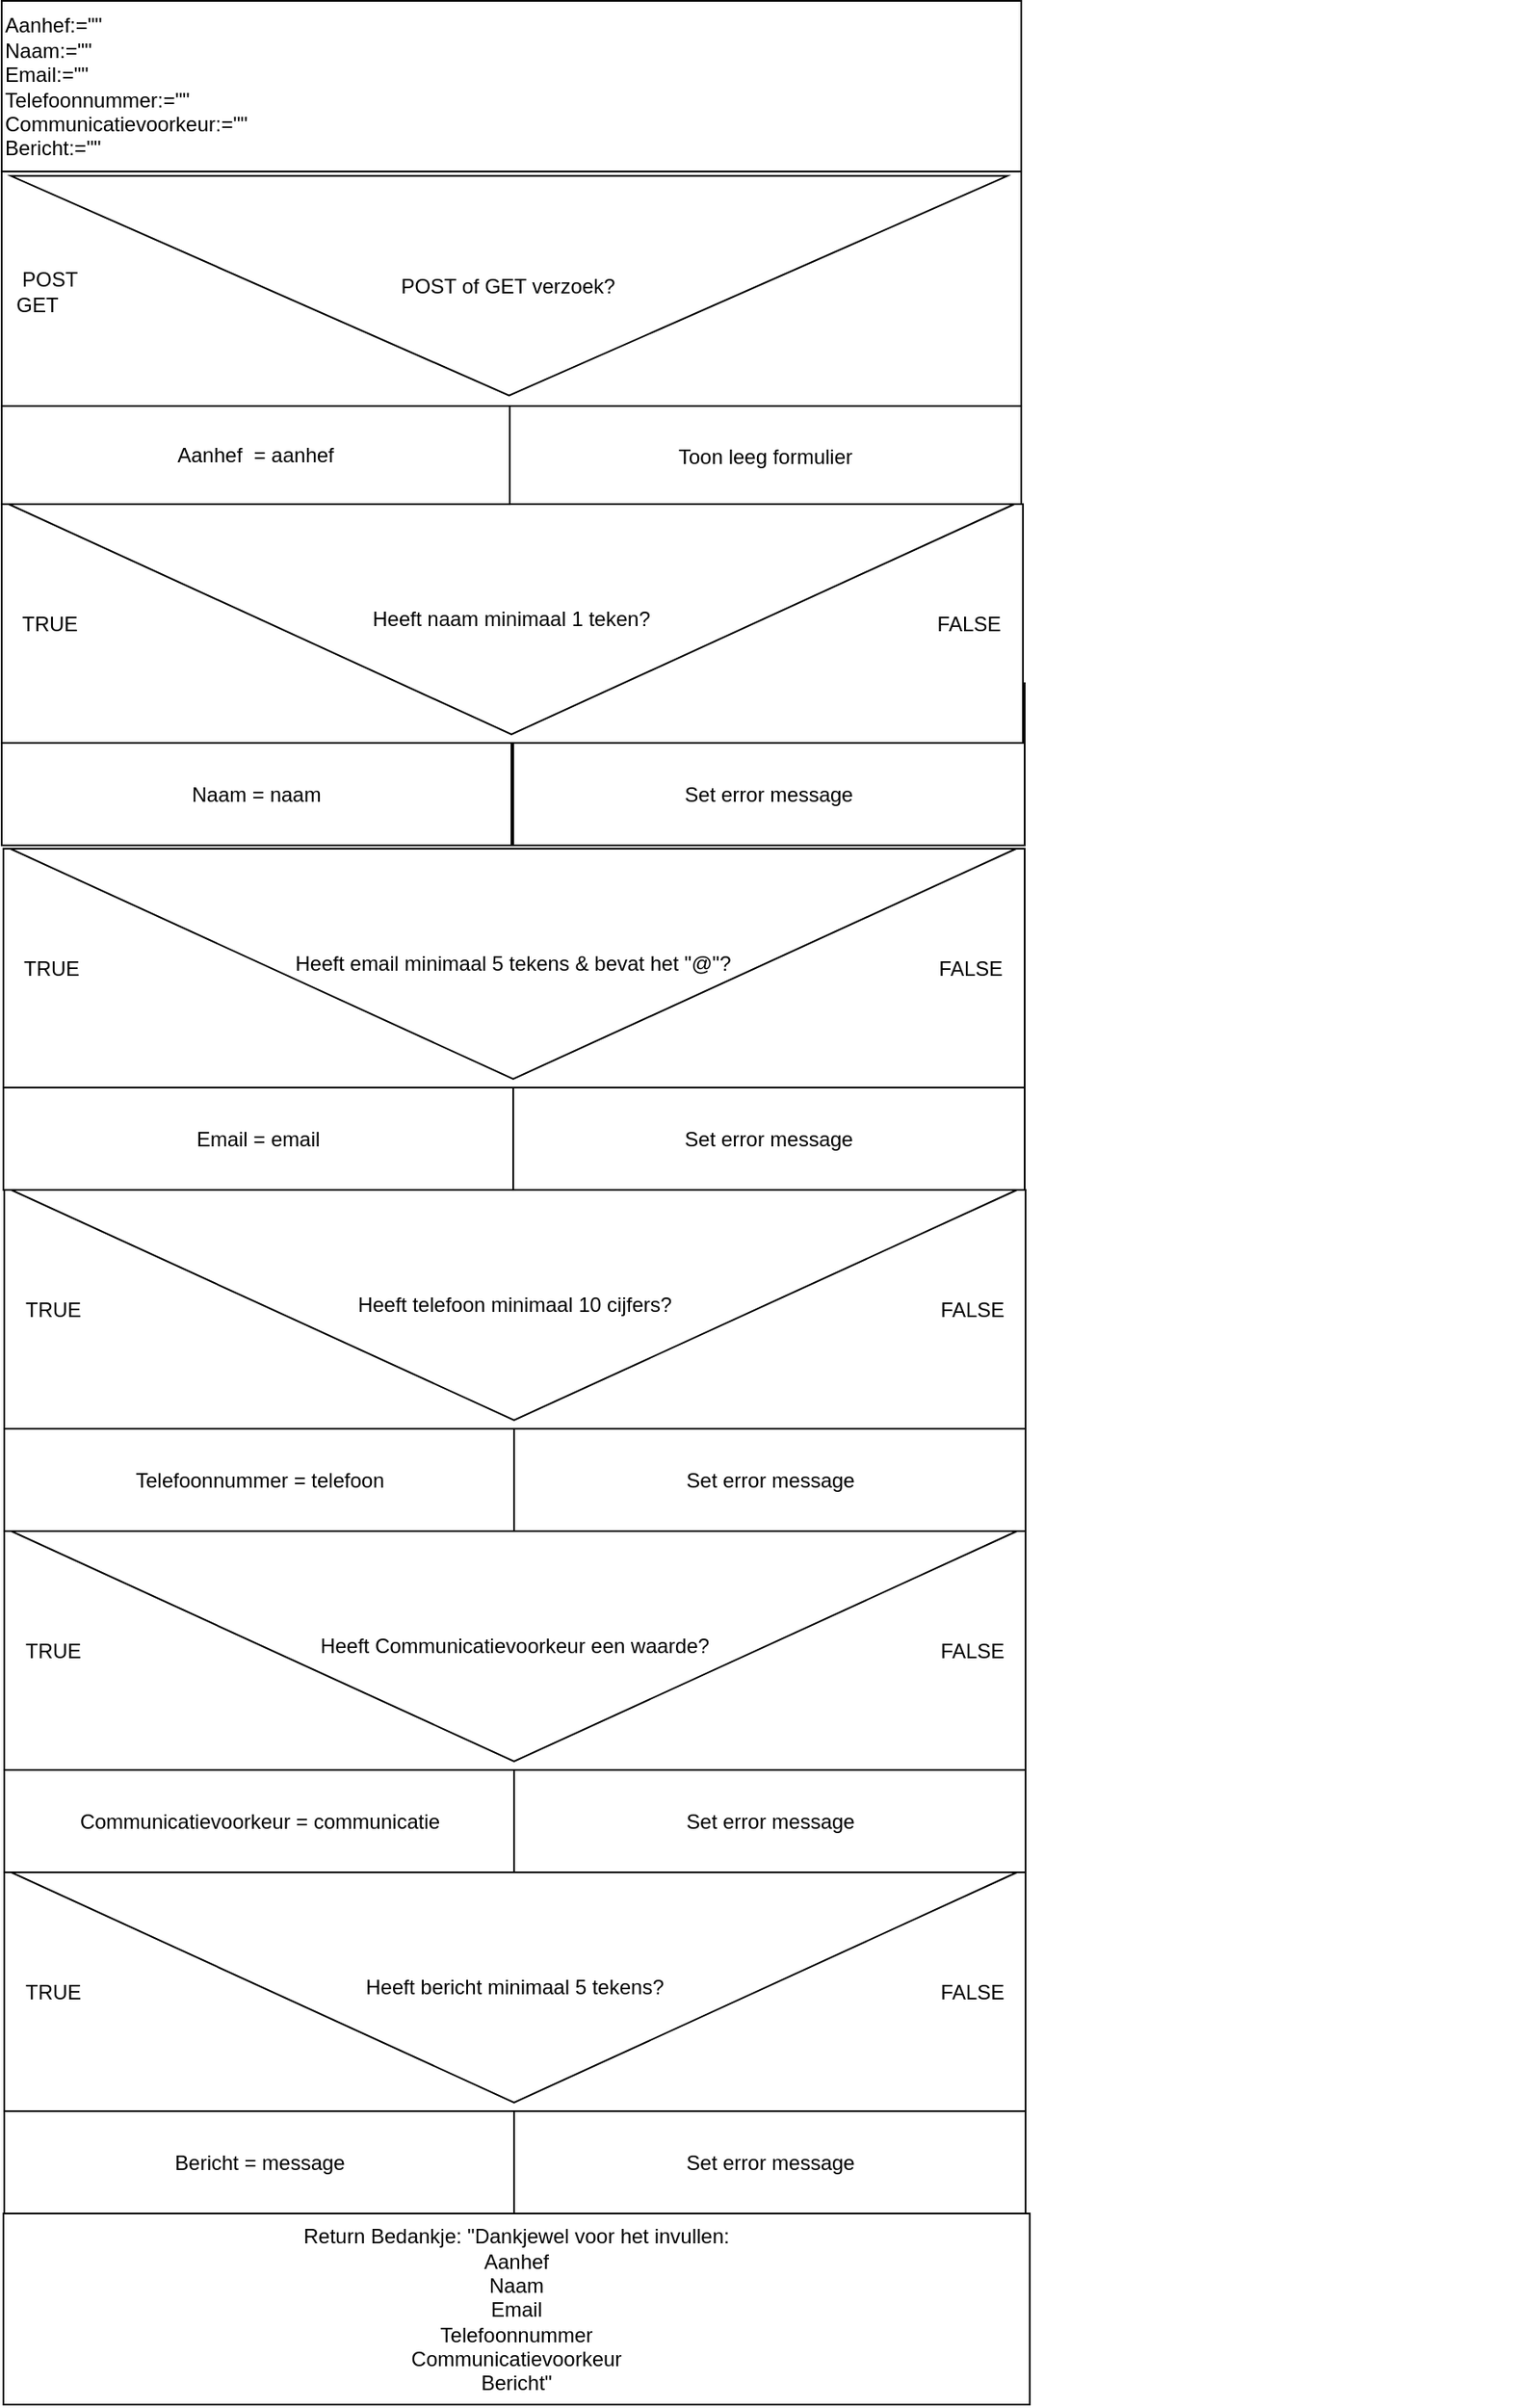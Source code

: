 <mxfile>
    <diagram id="5fwThZ8L4m8g_R8A3FsS" name="Page-1">
        <mxGraphModel dx="1130" dy="792" grid="1" gridSize="10" guides="1" tooltips="1" connect="1" arrows="1" fold="1" page="1" pageScale="1" pageWidth="850" pageHeight="1100" math="0" shadow="0">
            <root>
                <mxCell id="0"/>
                <mxCell id="1" parent="0"/>
                <mxCell id="3" value="&amp;nbsp; &amp;nbsp;POST&lt;span style=&quot;white-space: pre;&quot;&gt;&#9;&lt;/span&gt;&lt;span style=&quot;white-space: pre;&quot;&gt;&#9;&lt;/span&gt;&lt;span style=&quot;white-space: pre;&quot;&gt;&#9;&lt;/span&gt;&lt;span style=&quot;white-space: pre;&quot;&gt;&#9;&lt;/span&gt;&lt;span style=&quot;white-space: pre;&quot;&gt;&#9;&lt;/span&gt;&lt;span style=&quot;white-space: pre;&quot;&gt;&#9;&lt;/span&gt;&lt;span style=&quot;white-space: pre;&quot;&gt;&#9;&lt;/span&gt;&lt;span style=&quot;white-space: pre;&quot;&gt;&#9;&lt;/span&gt;&lt;span style=&quot;white-space: pre;&quot;&gt;&#9;&lt;/span&gt;&lt;span style=&quot;white-space: pre;&quot;&gt;&#9;&lt;/span&gt;&lt;span style=&quot;white-space: pre;&quot;&gt;&#9;&lt;/span&gt;&lt;span style=&quot;white-space: pre;&quot;&gt;&#9;&lt;/span&gt;&lt;span style=&quot;white-space: pre;&quot;&gt;&#9;&lt;/span&gt;&lt;span style=&quot;white-space: pre;&quot;&gt;&#9;&lt;/span&gt;&amp;nbsp;&amp;nbsp;&lt;span style=&quot;white-space: pre;&quot;&gt;&#9;&lt;/span&gt;&lt;span style=&quot;white-space: pre;&quot;&gt;&#9;&lt;/span&gt;&lt;span style=&quot;white-space: pre;&quot;&gt;&#9;&lt;/span&gt;&lt;span style=&quot;white-space: pre;&quot;&gt;&#9;&lt;span style=&quot;white-space: pre;&quot;&gt;&#9;&lt;/span&gt;&lt;span style=&quot;white-space: pre;&quot;&gt;&#9;&lt;/span&gt;&lt;span style=&quot;white-space: pre;&quot;&gt;&#9;&lt;/span&gt;&lt;span style=&quot;white-space: pre;&quot;&gt;&#9;&lt;/span&gt;&lt;span style=&quot;white-space: pre;&quot;&gt;&#9;&lt;/span&gt;&lt;span style=&quot;white-space: pre;&quot;&gt;&#9;&lt;/span&gt;&lt;span style=&quot;white-space: pre;&quot;&gt;&#9;&lt;/span&gt;&lt;span style=&quot;white-space: pre;&quot;&gt;&#9;&lt;/span&gt;&lt;span style=&quot;white-space: pre;&quot;&gt;&#9;&lt;/span&gt;&lt;span style=&quot;white-space: pre;&quot;&gt;&#9;&lt;/span&gt;&lt;span style=&quot;white-space: pre;&quot;&gt;&#9;&lt;/span&gt;&lt;span style=&quot;white-space: pre;&quot;&gt;&#9;&lt;/span&gt;&lt;span style=&quot;white-space: pre;&quot;&gt;&#9;&lt;/span&gt;&lt;/span&gt;&lt;span style=&quot;white-space: pre;&quot;&gt;&#9;&lt;/span&gt;&amp;nbsp; &amp;nbsp; GET" style="rounded=0;whiteSpace=wrap;html=1;align=left;" vertex="1" parent="1">
                    <mxGeometry x="61.99" y="202.53" width="598.01" height="140" as="geometry"/>
                </mxCell>
                <mxCell id="4" value="&lt;div style=&quot;&quot;&gt;POST of GET verzoek?&lt;/div&gt;" style="triangle;whiteSpace=wrap;html=1;rotation=90;align=center;verticalAlign=middle;labelPosition=center;verticalLabelPosition=middle;horizontal=0;" vertex="1" parent="1">
                    <mxGeometry x="295.26" y="-22.62" width="128.68" height="584.27" as="geometry"/>
                </mxCell>
                <mxCell id="6" value="Toon leeg formulier" style="rounded=0;whiteSpace=wrap;html=1;" vertex="1" parent="1">
                    <mxGeometry x="360" y="340" width="300" height="60" as="geometry"/>
                </mxCell>
                <mxCell id="7" value="Aanhef:=&quot;&quot;&lt;br&gt;Naam:=&quot;&quot;&lt;br&gt;Email:=&quot;&quot;&lt;br&gt;Telefoonnummer:=&quot;&quot;&lt;br&gt;Communicatievoorkeur:=&quot;&quot;&lt;br&gt;Bericht:=&quot;&quot;" style="rounded=0;whiteSpace=wrap;html=1;align=left;" vertex="1" parent="1">
                    <mxGeometry x="61.99" y="102.53" width="598.01" height="100" as="geometry"/>
                </mxCell>
                <mxCell id="8" value="Aanhef&amp;nbsp; = aanhef" style="rounded=0;whiteSpace=wrap;html=1;align=center;" vertex="1" parent="1">
                    <mxGeometry x="63.01" y="502.5" width="598.99" height="60" as="geometry"/>
                </mxCell>
                <mxCell id="9" value="&amp;nbsp; &amp;nbsp;TRUE&lt;span style=&quot;white-space: pre;&quot;&gt;&#9;&lt;/span&gt;&lt;span style=&quot;white-space: pre;&quot;&gt;&#9;&lt;/span&gt;&lt;span style=&quot;white-space: pre;&quot;&gt;&#9;&lt;/span&gt;&lt;span style=&quot;white-space: pre;&quot;&gt;&#9;&lt;/span&gt;&lt;span style=&quot;white-space: pre;&quot;&gt;&#9;&lt;/span&gt;&lt;span style=&quot;white-space: pre;&quot;&gt;&#9;&lt;/span&gt;&lt;span style=&quot;white-space: pre;&quot;&gt;&#9;&lt;/span&gt;&lt;span style=&quot;white-space: pre;&quot;&gt;&#9;&lt;/span&gt;&lt;span style=&quot;white-space: pre;&quot;&gt;&#9;&lt;/span&gt;&lt;span style=&quot;white-space: pre;&quot;&gt;&#9;&lt;/span&gt;&lt;span style=&quot;white-space: pre;&quot;&gt;&#9;&lt;/span&gt;&lt;span style=&quot;white-space: pre;&quot;&gt;&#9;&lt;/span&gt;&lt;span style=&quot;white-space: pre;&quot;&gt;&#9;&lt;/span&gt;&lt;span style=&quot;white-space: pre;&quot;&gt;&#9;&lt;/span&gt;&amp;nbsp;&amp;nbsp;&lt;span style=&quot;white-space: pre;&quot;&gt;&#9;&lt;/span&gt;&lt;span style=&quot;white-space: pre;&quot;&gt;&#9;&lt;/span&gt;&lt;span style=&quot;white-space: pre;&quot;&gt;&#9;&lt;/span&gt;&lt;span style=&quot;white-space: pre;&quot;&gt;&#9;&lt;/span&gt;&lt;span style=&quot;white-space: pre;&quot;&gt;&#9;&lt;/span&gt;&amp;nbsp; &amp;nbsp; FALSE" style="rounded=0;whiteSpace=wrap;html=1;align=left;" vertex="1" parent="1">
                    <mxGeometry x="63.01" y="599.5" width="598.99" height="140" as="geometry"/>
                </mxCell>
                <mxCell id="10" value="&lt;div style=&quot;&quot;&gt;Heeft email minimaal 5 tekens &amp;amp; bevat het &quot;@&quot;?&lt;/div&gt;" style="triangle;whiteSpace=wrap;html=1;rotation=90;align=center;verticalAlign=middle;labelPosition=center;verticalLabelPosition=middle;horizontal=0;" vertex="1" parent="1">
                    <mxGeometry x="294.5" y="372" width="135" height="590" as="geometry"/>
                </mxCell>
                <mxCell id="11" value="Email = email" style="rounded=0;whiteSpace=wrap;html=1;" vertex="1" parent="1">
                    <mxGeometry x="63.01" y="739.5" width="298.99" height="60" as="geometry"/>
                </mxCell>
                <mxCell id="12" value="Set error message" style="rounded=0;whiteSpace=wrap;html=1;" vertex="1" parent="1">
                    <mxGeometry x="362" y="739.5" width="300" height="60" as="geometry"/>
                </mxCell>
                <mxCell id="13" value="&amp;nbsp; &amp;nbsp;TRUE&lt;span style=&quot;white-space: pre;&quot;&gt;&#9;&lt;/span&gt;&lt;span style=&quot;white-space: pre;&quot;&gt;&#9;&lt;/span&gt;&lt;span style=&quot;white-space: pre;&quot;&gt;&#9;&lt;/span&gt;&lt;span style=&quot;white-space: pre;&quot;&gt;&#9;&lt;/span&gt;&lt;span style=&quot;white-space: pre;&quot;&gt;&#9;&lt;/span&gt;&lt;span style=&quot;white-space: pre;&quot;&gt;&#9;&lt;/span&gt;&lt;span style=&quot;white-space: pre;&quot;&gt;&#9;&lt;/span&gt;&lt;span style=&quot;white-space: pre;&quot;&gt;&#9;&lt;/span&gt;&lt;span style=&quot;white-space: pre;&quot;&gt;&#9;&lt;/span&gt;&lt;span style=&quot;white-space: pre;&quot;&gt;&#9;&lt;/span&gt;&lt;span style=&quot;white-space: pre;&quot;&gt;&#9;&lt;/span&gt;&lt;span style=&quot;white-space: pre;&quot;&gt;&#9;&lt;/span&gt;&lt;span style=&quot;white-space: pre;&quot;&gt;&#9;&lt;/span&gt;&lt;span style=&quot;white-space: pre;&quot;&gt;&#9;&lt;/span&gt;&amp;nbsp;&amp;nbsp;&lt;span style=&quot;white-space: pre;&quot;&gt;&#9;&lt;/span&gt;&lt;span style=&quot;white-space: pre;&quot;&gt;&#9;&lt;/span&gt;&lt;span style=&quot;white-space: pre;&quot;&gt;&#9;&lt;/span&gt;&lt;span style=&quot;white-space: pre;&quot;&gt;&#9;&lt;/span&gt;&lt;span style=&quot;white-space: pre;&quot;&gt;&#9;&lt;/span&gt;&amp;nbsp; &amp;nbsp; FALSE" style="rounded=0;whiteSpace=wrap;html=1;align=left;" vertex="1" parent="1">
                    <mxGeometry x="63.52" y="799.5" width="598.99" height="140" as="geometry"/>
                </mxCell>
                <mxCell id="14" value="&lt;div style=&quot;&quot;&gt;Heeft telefoon minimaal 10 cijfers?&lt;/div&gt;" style="triangle;whiteSpace=wrap;html=1;rotation=90;align=center;verticalAlign=middle;labelPosition=center;verticalLabelPosition=middle;horizontal=0;" vertex="1" parent="1">
                    <mxGeometry x="295.01" y="572" width="135" height="590" as="geometry"/>
                </mxCell>
                <mxCell id="15" value="Telefoonnummer = telefoon" style="rounded=0;whiteSpace=wrap;html=1;" vertex="1" parent="1">
                    <mxGeometry x="63.52" y="939.5" width="298.99" height="60" as="geometry"/>
                </mxCell>
                <mxCell id="16" value="Set error message" style="rounded=0;whiteSpace=wrap;html=1;" vertex="1" parent="1">
                    <mxGeometry x="362.51" y="939.5" width="300" height="60" as="geometry"/>
                </mxCell>
                <mxCell id="17" value="&amp;nbsp; &amp;nbsp;TRUE&lt;span style=&quot;white-space: pre;&quot;&gt;&#9;&lt;/span&gt;&lt;span style=&quot;white-space: pre;&quot;&gt;&#9;&lt;/span&gt;&lt;span style=&quot;white-space: pre;&quot;&gt;&#9;&lt;/span&gt;&lt;span style=&quot;white-space: pre;&quot;&gt;&#9;&lt;/span&gt;&lt;span style=&quot;white-space: pre;&quot;&gt;&#9;&lt;/span&gt;&lt;span style=&quot;white-space: pre;&quot;&gt;&#9;&lt;/span&gt;&lt;span style=&quot;white-space: pre;&quot;&gt;&#9;&lt;/span&gt;&lt;span style=&quot;white-space: pre;&quot;&gt;&#9;&lt;/span&gt;&lt;span style=&quot;white-space: pre;&quot;&gt;&#9;&lt;/span&gt;&lt;span style=&quot;white-space: pre;&quot;&gt;&#9;&lt;/span&gt;&lt;span style=&quot;white-space: pre;&quot;&gt;&#9;&lt;/span&gt;&lt;span style=&quot;white-space: pre;&quot;&gt;&#9;&lt;/span&gt;&lt;span style=&quot;white-space: pre;&quot;&gt;&#9;&lt;/span&gt;&lt;span style=&quot;white-space: pre;&quot;&gt;&#9;&lt;/span&gt;&amp;nbsp;&amp;nbsp;&lt;span style=&quot;white-space: pre;&quot;&gt;&#9;&lt;/span&gt;&lt;span style=&quot;white-space: pre;&quot;&gt;&#9;&lt;/span&gt;&lt;span style=&quot;white-space: pre;&quot;&gt;&#9;&lt;/span&gt;&lt;span style=&quot;white-space: pre;&quot;&gt;&#9;&lt;/span&gt;&lt;span style=&quot;white-space: pre;&quot;&gt;&#9;&lt;/span&gt;&amp;nbsp; &amp;nbsp; FALSE" style="rounded=0;whiteSpace=wrap;html=1;align=left;" vertex="1" parent="1">
                    <mxGeometry x="63.52" y="999.5" width="598.99" height="140" as="geometry"/>
                </mxCell>
                <mxCell id="18" value="&lt;div style=&quot;&quot;&gt;Heeft Communicatievoorkeur een waarde?&lt;/div&gt;" style="triangle;whiteSpace=wrap;html=1;rotation=90;align=center;verticalAlign=middle;labelPosition=center;verticalLabelPosition=middle;horizontal=0;" vertex="1" parent="1">
                    <mxGeometry x="295.01" y="772" width="135" height="590" as="geometry"/>
                </mxCell>
                <mxCell id="19" value="Communicatievoorkeur = communicatie" style="rounded=0;whiteSpace=wrap;html=1;" vertex="1" parent="1">
                    <mxGeometry x="63.52" y="1139.5" width="298.99" height="60" as="geometry"/>
                </mxCell>
                <mxCell id="20" value="Set error message" style="rounded=0;whiteSpace=wrap;html=1;" vertex="1" parent="1">
                    <mxGeometry x="362.51" y="1139.5" width="300" height="60" as="geometry"/>
                </mxCell>
                <mxCell id="21" value="&amp;nbsp; &amp;nbsp;TRUE&lt;span style=&quot;white-space: pre;&quot;&gt;&#9;&lt;/span&gt;&lt;span style=&quot;white-space: pre;&quot;&gt;&#9;&lt;/span&gt;&lt;span style=&quot;white-space: pre;&quot;&gt;&#9;&lt;/span&gt;&lt;span style=&quot;white-space: pre;&quot;&gt;&#9;&lt;/span&gt;&lt;span style=&quot;white-space: pre;&quot;&gt;&#9;&lt;/span&gt;&lt;span style=&quot;white-space: pre;&quot;&gt;&#9;&lt;/span&gt;&lt;span style=&quot;white-space: pre;&quot;&gt;&#9;&lt;/span&gt;&lt;span style=&quot;white-space: pre;&quot;&gt;&#9;&lt;/span&gt;&lt;span style=&quot;white-space: pre;&quot;&gt;&#9;&lt;/span&gt;&lt;span style=&quot;white-space: pre;&quot;&gt;&#9;&lt;/span&gt;&lt;span style=&quot;white-space: pre;&quot;&gt;&#9;&lt;/span&gt;&lt;span style=&quot;white-space: pre;&quot;&gt;&#9;&lt;/span&gt;&lt;span style=&quot;white-space: pre;&quot;&gt;&#9;&lt;/span&gt;&lt;span style=&quot;white-space: pre;&quot;&gt;&#9;&lt;/span&gt;&amp;nbsp;&amp;nbsp;&lt;span style=&quot;white-space: pre;&quot;&gt;&#9;&lt;/span&gt;&lt;span style=&quot;white-space: pre;&quot;&gt;&#9;&lt;/span&gt;&lt;span style=&quot;white-space: pre;&quot;&gt;&#9;&lt;/span&gt;&lt;span style=&quot;white-space: pre;&quot;&gt;&#9;&lt;/span&gt;&lt;span style=&quot;white-space: pre;&quot;&gt;&#9;&lt;/span&gt;&amp;nbsp; &amp;nbsp; FALSE" style="rounded=0;whiteSpace=wrap;html=1;align=left;" vertex="1" parent="1">
                    <mxGeometry x="63.52" y="1199.5" width="598.99" height="140" as="geometry"/>
                </mxCell>
                <mxCell id="22" value="&lt;div style=&quot;&quot;&gt;Heeft bericht minimaal 5 tekens?&lt;/div&gt;" style="triangle;whiteSpace=wrap;html=1;rotation=90;align=center;verticalAlign=middle;labelPosition=center;verticalLabelPosition=middle;horizontal=0;" vertex="1" parent="1">
                    <mxGeometry x="295.01" y="972" width="135" height="590" as="geometry"/>
                </mxCell>
                <mxCell id="23" value="Bericht = message" style="rounded=0;whiteSpace=wrap;html=1;" vertex="1" parent="1">
                    <mxGeometry x="63.52" y="1339.5" width="298.99" height="60" as="geometry"/>
                </mxCell>
                <mxCell id="24" value="Set error message" style="rounded=0;whiteSpace=wrap;html=1;" vertex="1" parent="1">
                    <mxGeometry x="362.51" y="1339.5" width="300" height="60" as="geometry"/>
                </mxCell>
                <mxCell id="25" value="&amp;nbsp; &amp;nbsp;TRUE&lt;span style=&quot;white-space: pre;&quot;&gt;&#9;&lt;/span&gt;&lt;span style=&quot;white-space: pre;&quot;&gt;&#9;&lt;/span&gt;&lt;span style=&quot;white-space: pre;&quot;&gt;&#9;&lt;/span&gt;&lt;span style=&quot;white-space: pre;&quot;&gt;&#9;&lt;/span&gt;&lt;span style=&quot;white-space: pre;&quot;&gt;&#9;&lt;/span&gt;&lt;span style=&quot;white-space: pre;&quot;&gt;&#9;&lt;/span&gt;&lt;span style=&quot;white-space: pre;&quot;&gt;&#9;&lt;/span&gt;&lt;span style=&quot;white-space: pre;&quot;&gt;&#9;&lt;/span&gt;&lt;span style=&quot;white-space: pre;&quot;&gt;&#9;&lt;/span&gt;&lt;span style=&quot;white-space: pre;&quot;&gt;&#9;&lt;/span&gt;&lt;span style=&quot;white-space: pre;&quot;&gt;&#9;&lt;/span&gt;&lt;span style=&quot;white-space: pre;&quot;&gt;&#9;&lt;/span&gt;&lt;span style=&quot;white-space: pre;&quot;&gt;&#9;&lt;/span&gt;&lt;span style=&quot;white-space: pre;&quot;&gt;&#9;&lt;/span&gt;&amp;nbsp;&amp;nbsp;&lt;span style=&quot;white-space: pre;&quot;&gt;&#9;&lt;/span&gt;&lt;span style=&quot;white-space: pre;&quot;&gt;&#9;&lt;/span&gt;&lt;span style=&quot;white-space: pre;&quot;&gt;&#9;&lt;/span&gt;&lt;span style=&quot;white-space: pre;&quot;&gt;&#9;&lt;/span&gt;&lt;span style=&quot;white-space: pre;&quot;&gt;&#9;&lt;/span&gt;&amp;nbsp; &amp;nbsp; FALSE" style="rounded=0;whiteSpace=wrap;html=1;align=left;" vertex="1" parent="1">
                    <mxGeometry x="61.99" y="397.5" width="598.99" height="140" as="geometry"/>
                </mxCell>
                <mxCell id="26" value="&lt;div style=&quot;&quot;&gt;Heeft naam minimaal 1 teken?&lt;/div&gt;" style="triangle;whiteSpace=wrap;html=1;rotation=90;align=center;verticalAlign=middle;labelPosition=center;verticalLabelPosition=middle;horizontal=0;" vertex="1" parent="1">
                    <mxGeometry x="293.48" y="170" width="135" height="590" as="geometry"/>
                </mxCell>
                <mxCell id="27" value="Naam = naam" style="rounded=0;whiteSpace=wrap;html=1;" vertex="1" parent="1">
                    <mxGeometry x="61.99" y="537.5" width="298.99" height="60" as="geometry"/>
                </mxCell>
                <mxCell id="28" value="Set error message" style="rounded=0;whiteSpace=wrap;html=1;" vertex="1" parent="1">
                    <mxGeometry x="362" y="537.5" width="300" height="60" as="geometry"/>
                </mxCell>
                <mxCell id="29" value="Aanhef&amp;nbsp; = aanhef" style="rounded=0;whiteSpace=wrap;html=1;align=center;" vertex="1" parent="1">
                    <mxGeometry x="61.99" y="340" width="298.01" height="57.53" as="geometry"/>
                </mxCell>
                <mxCell id="30" value="Return Bedankje: &quot;Dankjewel voor het invullen: &lt;br&gt;Aanhef&lt;br&gt;Naam&lt;br&gt;Email&lt;br&gt;Telefoonnummer&lt;br&gt;Communicatievoorkeur&lt;br&gt;Bericht&quot;" style="rounded=0;whiteSpace=wrap;html=1;" vertex="1" parent="1">
                    <mxGeometry x="63.01" y="1399.5" width="602" height="112" as="geometry"/>
                </mxCell>
            </root>
        </mxGraphModel>
    </diagram>
</mxfile>